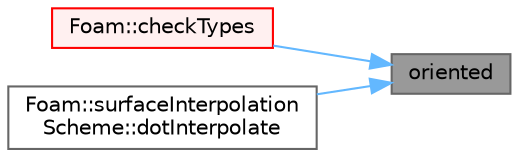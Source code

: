 digraph "oriented"
{
 // LATEX_PDF_SIZE
  bgcolor="transparent";
  edge [fontname=Helvetica,fontsize=10,labelfontname=Helvetica,labelfontsize=10];
  node [fontname=Helvetica,fontsize=10,shape=box,height=0.2,width=0.4];
  rankdir="RL";
  Node1 [id="Node000001",label="oriented",height=0.2,width=0.4,color="gray40", fillcolor="grey60", style="filled", fontcolor="black",tooltip=" "];
  Node1 -> Node2 [id="edge1_Node000001_Node000002",dir="back",color="steelblue1",style="solid",tooltip=" "];
  Node2 [id="Node000002",label="Foam::checkTypes",height=0.2,width=0.4,color="red", fillcolor="#FFF0F0", style="filled",URL="$namespaceFoam.html#a7ce6bef2f23c6c5ec7f26749f2e0f7ae",tooltip=" "];
  Node1 -> Node12 [id="edge2_Node000001_Node000012",dir="back",color="steelblue1",style="solid",tooltip=" "];
  Node12 [id="Node000012",label="Foam::surfaceInterpolation\lScheme::dotInterpolate",height=0.2,width=0.4,color="grey40", fillcolor="white", style="filled",URL="$classFoam_1_1surfaceInterpolationScheme.html#a61c1a1ef8a8681979c3c3f52789c9088",tooltip=" "];
}
